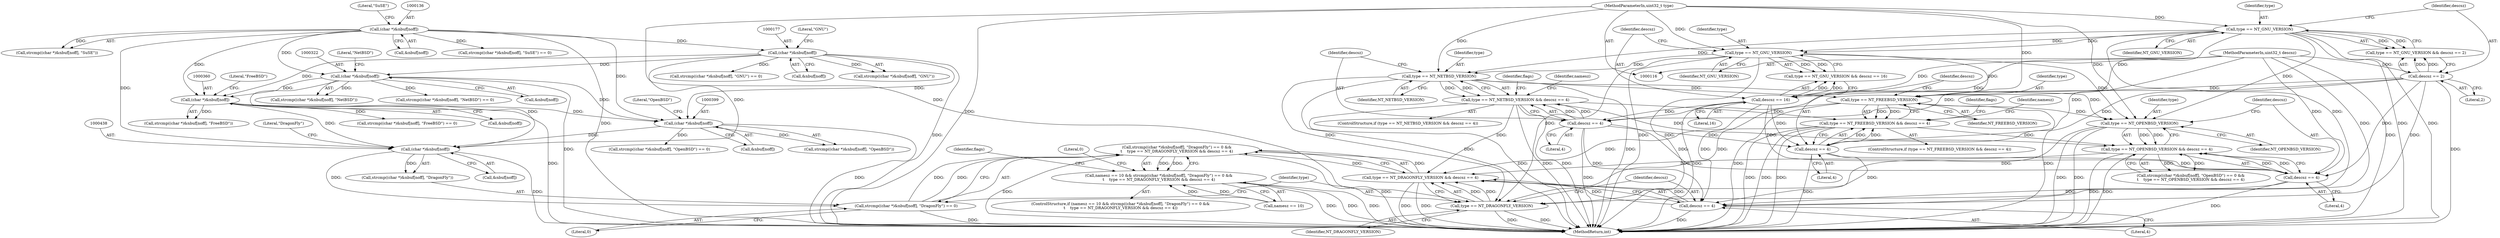 digraph "0_file_ce90e05774dd77d86cfc8dfa6da57b32816841c4_2@API" {
"1000434" [label="(Call,strcmp((char *)&nbuf[noff], \"DragonFly\") == 0 &&\n\t    type == NT_DRAGONFLY_VERSION && descsz == 4)"];
"1000435" [label="(Call,strcmp((char *)&nbuf[noff], \"DragonFly\") == 0)"];
"1000437" [label="(Call,(char *)&nbuf[noff])"];
"1000176" [label="(Call,(char *)&nbuf[noff])"];
"1000135" [label="(Call,(char *)&nbuf[noff])"];
"1000359" [label="(Call,(char *)&nbuf[noff])"];
"1000321" [label="(Call,(char *)&nbuf[noff])"];
"1000398" [label="(Call,(char *)&nbuf[noff])"];
"1000445" [label="(Call,type == NT_DRAGONFLY_VERSION && descsz == 4)"];
"1000446" [label="(Call,type == NT_DRAGONFLY_VERSION)"];
"1000185" [label="(Call,type == NT_GNU_VERSION)"];
"1000144" [label="(Call,type == NT_GNU_VERSION)"];
"1000119" [label="(MethodParameterIn,uint32_t type)"];
"1000332" [label="(Call,type == NT_NETBSD_VERSION)"];
"1000407" [label="(Call,type == NT_OPENBSD_VERSION)"];
"1000370" [label="(Call,type == NT_FREEBSD_VERSION)"];
"1000406" [label="(Call,type == NT_OPENBSD_VERSION && descsz == 4)"];
"1000410" [label="(Call,descsz == 4)"];
"1000335" [label="(Call,descsz == 4)"];
"1000188" [label="(Call,descsz == 16)"];
"1000147" [label="(Call,descsz == 2)"];
"1000122" [label="(MethodParameterIn,uint32_t descsz)"];
"1000373" [label="(Call,descsz == 4)"];
"1000369" [label="(Call,type == NT_FREEBSD_VERSION && descsz == 4)"];
"1000331" [label="(Call,type == NT_NETBSD_VERSION && descsz == 4)"];
"1000449" [label="(Call,descsz == 4)"];
"1000430" [label="(Call,namesz == 10 && strcmp((char *)&nbuf[noff], \"DragonFly\") == 0 &&\n\t    type == NT_DRAGONFLY_VERSION && descsz == 4)"];
"1000182" [label="(Literal,\"GNU\")"];
"1000445" [label="(Call,type == NT_DRAGONFLY_VERSION && descsz == 4)"];
"1000186" [label="(Identifier,type)"];
"1000137" [label="(Call,&nbuf[noff])"];
"1000373" [label="(Call,descsz == 4)"];
"1000141" [label="(Literal,\"SuSE\")"];
"1000404" [label="(Literal,\"OpenBSD\")"];
"1000146" [label="(Identifier,NT_GNU_VERSION)"];
"1000178" [label="(Call,&nbuf[noff])"];
"1000410" [label="(Call,descsz == 4)"];
"1000176" [label="(Call,(char *)&nbuf[noff])"];
"1000447" [label="(Identifier,type)"];
"1000145" [label="(Identifier,type)"];
"1000431" [label="(Call,namesz == 10)"];
"1000395" [label="(Call,strcmp((char *)&nbuf[noff], \"OpenBSD\") == 0 &&\n\t    type == NT_OPENBSD_VERSION && descsz == 4)"];
"1000379" [label="(Identifier,flags)"];
"1000456" [label="(Identifier,flags)"];
"1000144" [label="(Call,type == NT_GNU_VERSION)"];
"1000321" [label="(Call,(char *)&nbuf[noff])"];
"1000319" [label="(Call,strcmp((char *)&nbuf[noff], \"NetBSD\") == 0)"];
"1000334" [label="(Identifier,NT_NETBSD_VERSION)"];
"1000335" [label="(Call,descsz == 4)"];
"1000446" [label="(Call,type == NT_DRAGONFLY_VERSION)"];
"1000143" [label="(Call,type == NT_GNU_VERSION && descsz == 2)"];
"1000398" [label="(Call,(char *)&nbuf[noff])"];
"1000331" [label="(Call,type == NT_NETBSD_VERSION && descsz == 4)"];
"1000371" [label="(Identifier,type)"];
"1000323" [label="(Call,&nbuf[noff])"];
"1000443" [label="(Literal,\"DragonFly\")"];
"1000189" [label="(Identifier,descsz)"];
"1000406" [label="(Call,type == NT_OPENBSD_VERSION && descsz == 4)"];
"1000119" [label="(MethodParameterIn,uint32_t type)"];
"1000375" [label="(Literal,4)"];
"1000341" [label="(Identifier,flags)"];
"1000451" [label="(Literal,4)"];
"1000407" [label="(Call,type == NT_OPENBSD_VERSION)"];
"1000149" [label="(Literal,2)"];
"1000400" [label="(Call,&nbuf[noff])"];
"1000365" [label="(Literal,\"FreeBSD\")"];
"1000361" [label="(Call,&nbuf[noff])"];
"1000444" [label="(Literal,0)"];
"1000436" [label="(Call,strcmp((char *)&nbuf[noff], \"DragonFly\"))"];
"1000175" [label="(Call,strcmp((char *)&nbuf[noff], \"GNU\"))"];
"1000370" [label="(Call,type == NT_FREEBSD_VERSION)"];
"1000437" [label="(Call,(char *)&nbuf[noff])"];
"1000330" [label="(ControlStructure,if (type == NT_NETBSD_VERSION && descsz == 4))"];
"1000122" [label="(MethodParameterIn,uint32_t descsz)"];
"1000372" [label="(Identifier,NT_FREEBSD_VERSION)"];
"1000448" [label="(Identifier,NT_DRAGONFLY_VERSION)"];
"1000190" [label="(Literal,16)"];
"1000359" [label="(Call,(char *)&nbuf[noff])"];
"1000337" [label="(Literal,4)"];
"1000449" [label="(Call,descsz == 4)"];
"1000148" [label="(Identifier,descsz)"];
"1000147" [label="(Call,descsz == 2)"];
"1000320" [label="(Call,strcmp((char *)&nbuf[noff], \"NetBSD\"))"];
"1000409" [label="(Identifier,NT_OPENBSD_VERSION)"];
"1000393" [label="(Identifier,namesz)"];
"1000133" [label="(Call,strcmp((char *)&nbuf[noff], \"SuSE\") == 0)"];
"1000507" [label="(MethodReturn,int)"];
"1000358" [label="(Call,strcmp((char *)&nbuf[noff], \"FreeBSD\"))"];
"1000368" [label="(ControlStructure,if (type == NT_FREEBSD_VERSION && descsz == 4))"];
"1000134" [label="(Call,strcmp((char *)&nbuf[noff], \"SuSE\"))"];
"1000408" [label="(Identifier,type)"];
"1000174" [label="(Call,strcmp((char *)&nbuf[noff], \"GNU\") == 0)"];
"1000336" [label="(Identifier,descsz)"];
"1000369" [label="(Call,type == NT_FREEBSD_VERSION && descsz == 4)"];
"1000439" [label="(Call,&nbuf[noff])"];
"1000327" [label="(Literal,\"NetBSD\")"];
"1000188" [label="(Call,descsz == 16)"];
"1000355" [label="(Identifier,namesz)"];
"1000374" [label="(Identifier,descsz)"];
"1000411" [label="(Identifier,descsz)"];
"1000332" [label="(Call,type == NT_NETBSD_VERSION)"];
"1000184" [label="(Call,type == NT_GNU_VERSION && descsz == 16)"];
"1000135" [label="(Call,(char *)&nbuf[noff])"];
"1000396" [label="(Call,strcmp((char *)&nbuf[noff], \"OpenBSD\") == 0)"];
"1000187" [label="(Identifier,NT_GNU_VERSION)"];
"1000506" [label="(Literal,0)"];
"1000429" [label="(ControlStructure,if (namesz == 10 && strcmp((char *)&nbuf[noff], \"DragonFly\") == 0 &&\n\t    type == NT_DRAGONFLY_VERSION && descsz == 4))"];
"1000397" [label="(Call,strcmp((char *)&nbuf[noff], \"OpenBSD\"))"];
"1000434" [label="(Call,strcmp((char *)&nbuf[noff], \"DragonFly\") == 0 &&\n\t    type == NT_DRAGONFLY_VERSION && descsz == 4)"];
"1000450" [label="(Identifier,descsz)"];
"1000430" [label="(Call,namesz == 10 && strcmp((char *)&nbuf[noff], \"DragonFly\") == 0 &&\n\t    type == NT_DRAGONFLY_VERSION && descsz == 4)"];
"1000412" [label="(Literal,4)"];
"1000357" [label="(Call,strcmp((char *)&nbuf[noff], \"FreeBSD\") == 0)"];
"1000333" [label="(Identifier,type)"];
"1000185" [label="(Call,type == NT_GNU_VERSION)"];
"1000435" [label="(Call,strcmp((char *)&nbuf[noff], \"DragonFly\") == 0)"];
"1000434" -> "1000430"  [label="AST: "];
"1000434" -> "1000435"  [label="CFG: "];
"1000434" -> "1000445"  [label="CFG: "];
"1000435" -> "1000434"  [label="AST: "];
"1000445" -> "1000434"  [label="AST: "];
"1000430" -> "1000434"  [label="CFG: "];
"1000434" -> "1000507"  [label="DDG: "];
"1000434" -> "1000507"  [label="DDG: "];
"1000434" -> "1000430"  [label="DDG: "];
"1000434" -> "1000430"  [label="DDG: "];
"1000435" -> "1000434"  [label="DDG: "];
"1000435" -> "1000434"  [label="DDG: "];
"1000445" -> "1000434"  [label="DDG: "];
"1000445" -> "1000434"  [label="DDG: "];
"1000435" -> "1000444"  [label="CFG: "];
"1000436" -> "1000435"  [label="AST: "];
"1000444" -> "1000435"  [label="AST: "];
"1000447" -> "1000435"  [label="CFG: "];
"1000435" -> "1000507"  [label="DDG: "];
"1000437" -> "1000435"  [label="DDG: "];
"1000437" -> "1000436"  [label="AST: "];
"1000437" -> "1000439"  [label="CFG: "];
"1000438" -> "1000437"  [label="AST: "];
"1000439" -> "1000437"  [label="AST: "];
"1000443" -> "1000437"  [label="CFG: "];
"1000437" -> "1000507"  [label="DDG: "];
"1000437" -> "1000436"  [label="DDG: "];
"1000176" -> "1000437"  [label="DDG: "];
"1000359" -> "1000437"  [label="DDG: "];
"1000398" -> "1000437"  [label="DDG: "];
"1000321" -> "1000437"  [label="DDG: "];
"1000135" -> "1000437"  [label="DDG: "];
"1000176" -> "1000175"  [label="AST: "];
"1000176" -> "1000178"  [label="CFG: "];
"1000177" -> "1000176"  [label="AST: "];
"1000178" -> "1000176"  [label="AST: "];
"1000182" -> "1000176"  [label="CFG: "];
"1000176" -> "1000507"  [label="DDG: "];
"1000176" -> "1000174"  [label="DDG: "];
"1000176" -> "1000175"  [label="DDG: "];
"1000135" -> "1000176"  [label="DDG: "];
"1000176" -> "1000321"  [label="DDG: "];
"1000176" -> "1000359"  [label="DDG: "];
"1000176" -> "1000398"  [label="DDG: "];
"1000135" -> "1000134"  [label="AST: "];
"1000135" -> "1000137"  [label="CFG: "];
"1000136" -> "1000135"  [label="AST: "];
"1000137" -> "1000135"  [label="AST: "];
"1000141" -> "1000135"  [label="CFG: "];
"1000135" -> "1000507"  [label="DDG: "];
"1000135" -> "1000133"  [label="DDG: "];
"1000135" -> "1000134"  [label="DDG: "];
"1000135" -> "1000321"  [label="DDG: "];
"1000135" -> "1000359"  [label="DDG: "];
"1000135" -> "1000398"  [label="DDG: "];
"1000359" -> "1000358"  [label="AST: "];
"1000359" -> "1000361"  [label="CFG: "];
"1000360" -> "1000359"  [label="AST: "];
"1000361" -> "1000359"  [label="AST: "];
"1000365" -> "1000359"  [label="CFG: "];
"1000359" -> "1000507"  [label="DDG: "];
"1000359" -> "1000357"  [label="DDG: "];
"1000359" -> "1000358"  [label="DDG: "];
"1000321" -> "1000359"  [label="DDG: "];
"1000359" -> "1000398"  [label="DDG: "];
"1000321" -> "1000320"  [label="AST: "];
"1000321" -> "1000323"  [label="CFG: "];
"1000322" -> "1000321"  [label="AST: "];
"1000323" -> "1000321"  [label="AST: "];
"1000327" -> "1000321"  [label="CFG: "];
"1000321" -> "1000507"  [label="DDG: "];
"1000321" -> "1000319"  [label="DDG: "];
"1000321" -> "1000320"  [label="DDG: "];
"1000321" -> "1000398"  [label="DDG: "];
"1000398" -> "1000397"  [label="AST: "];
"1000398" -> "1000400"  [label="CFG: "];
"1000399" -> "1000398"  [label="AST: "];
"1000400" -> "1000398"  [label="AST: "];
"1000404" -> "1000398"  [label="CFG: "];
"1000398" -> "1000507"  [label="DDG: "];
"1000398" -> "1000396"  [label="DDG: "];
"1000398" -> "1000397"  [label="DDG: "];
"1000445" -> "1000446"  [label="CFG: "];
"1000445" -> "1000449"  [label="CFG: "];
"1000446" -> "1000445"  [label="AST: "];
"1000449" -> "1000445"  [label="AST: "];
"1000445" -> "1000507"  [label="DDG: "];
"1000445" -> "1000507"  [label="DDG: "];
"1000446" -> "1000445"  [label="DDG: "];
"1000446" -> "1000445"  [label="DDG: "];
"1000406" -> "1000445"  [label="DDG: "];
"1000331" -> "1000445"  [label="DDG: "];
"1000369" -> "1000445"  [label="DDG: "];
"1000449" -> "1000445"  [label="DDG: "];
"1000449" -> "1000445"  [label="DDG: "];
"1000446" -> "1000448"  [label="CFG: "];
"1000447" -> "1000446"  [label="AST: "];
"1000448" -> "1000446"  [label="AST: "];
"1000450" -> "1000446"  [label="CFG: "];
"1000446" -> "1000507"  [label="DDG: "];
"1000446" -> "1000507"  [label="DDG: "];
"1000185" -> "1000446"  [label="DDG: "];
"1000332" -> "1000446"  [label="DDG: "];
"1000407" -> "1000446"  [label="DDG: "];
"1000144" -> "1000446"  [label="DDG: "];
"1000370" -> "1000446"  [label="DDG: "];
"1000119" -> "1000446"  [label="DDG: "];
"1000185" -> "1000184"  [label="AST: "];
"1000185" -> "1000187"  [label="CFG: "];
"1000186" -> "1000185"  [label="AST: "];
"1000187" -> "1000185"  [label="AST: "];
"1000189" -> "1000185"  [label="CFG: "];
"1000184" -> "1000185"  [label="CFG: "];
"1000185" -> "1000507"  [label="DDG: "];
"1000185" -> "1000507"  [label="DDG: "];
"1000185" -> "1000184"  [label="DDG: "];
"1000185" -> "1000184"  [label="DDG: "];
"1000144" -> "1000185"  [label="DDG: "];
"1000144" -> "1000185"  [label="DDG: "];
"1000119" -> "1000185"  [label="DDG: "];
"1000185" -> "1000332"  [label="DDG: "];
"1000185" -> "1000370"  [label="DDG: "];
"1000185" -> "1000407"  [label="DDG: "];
"1000144" -> "1000143"  [label="AST: "];
"1000144" -> "1000146"  [label="CFG: "];
"1000145" -> "1000144"  [label="AST: "];
"1000146" -> "1000144"  [label="AST: "];
"1000148" -> "1000144"  [label="CFG: "];
"1000143" -> "1000144"  [label="CFG: "];
"1000144" -> "1000507"  [label="DDG: "];
"1000144" -> "1000507"  [label="DDG: "];
"1000144" -> "1000143"  [label="DDG: "];
"1000144" -> "1000143"  [label="DDG: "];
"1000119" -> "1000144"  [label="DDG: "];
"1000144" -> "1000332"  [label="DDG: "];
"1000144" -> "1000370"  [label="DDG: "];
"1000144" -> "1000407"  [label="DDG: "];
"1000119" -> "1000116"  [label="AST: "];
"1000119" -> "1000507"  [label="DDG: "];
"1000119" -> "1000332"  [label="DDG: "];
"1000119" -> "1000370"  [label="DDG: "];
"1000119" -> "1000407"  [label="DDG: "];
"1000332" -> "1000331"  [label="AST: "];
"1000332" -> "1000334"  [label="CFG: "];
"1000333" -> "1000332"  [label="AST: "];
"1000334" -> "1000332"  [label="AST: "];
"1000336" -> "1000332"  [label="CFG: "];
"1000331" -> "1000332"  [label="CFG: "];
"1000332" -> "1000507"  [label="DDG: "];
"1000332" -> "1000507"  [label="DDG: "];
"1000332" -> "1000331"  [label="DDG: "];
"1000332" -> "1000331"  [label="DDG: "];
"1000332" -> "1000370"  [label="DDG: "];
"1000332" -> "1000407"  [label="DDG: "];
"1000407" -> "1000406"  [label="AST: "];
"1000407" -> "1000409"  [label="CFG: "];
"1000408" -> "1000407"  [label="AST: "];
"1000409" -> "1000407"  [label="AST: "];
"1000411" -> "1000407"  [label="CFG: "];
"1000406" -> "1000407"  [label="CFG: "];
"1000407" -> "1000507"  [label="DDG: "];
"1000407" -> "1000507"  [label="DDG: "];
"1000407" -> "1000406"  [label="DDG: "];
"1000407" -> "1000406"  [label="DDG: "];
"1000370" -> "1000407"  [label="DDG: "];
"1000370" -> "1000369"  [label="AST: "];
"1000370" -> "1000372"  [label="CFG: "];
"1000371" -> "1000370"  [label="AST: "];
"1000372" -> "1000370"  [label="AST: "];
"1000374" -> "1000370"  [label="CFG: "];
"1000369" -> "1000370"  [label="CFG: "];
"1000370" -> "1000507"  [label="DDG: "];
"1000370" -> "1000507"  [label="DDG: "];
"1000370" -> "1000369"  [label="DDG: "];
"1000370" -> "1000369"  [label="DDG: "];
"1000406" -> "1000395"  [label="AST: "];
"1000406" -> "1000410"  [label="CFG: "];
"1000410" -> "1000406"  [label="AST: "];
"1000395" -> "1000406"  [label="CFG: "];
"1000406" -> "1000507"  [label="DDG: "];
"1000406" -> "1000507"  [label="DDG: "];
"1000406" -> "1000395"  [label="DDG: "];
"1000406" -> "1000395"  [label="DDG: "];
"1000410" -> "1000406"  [label="DDG: "];
"1000410" -> "1000406"  [label="DDG: "];
"1000369" -> "1000406"  [label="DDG: "];
"1000331" -> "1000406"  [label="DDG: "];
"1000410" -> "1000412"  [label="CFG: "];
"1000411" -> "1000410"  [label="AST: "];
"1000412" -> "1000410"  [label="AST: "];
"1000410" -> "1000507"  [label="DDG: "];
"1000335" -> "1000410"  [label="DDG: "];
"1000188" -> "1000410"  [label="DDG: "];
"1000147" -> "1000410"  [label="DDG: "];
"1000373" -> "1000410"  [label="DDG: "];
"1000122" -> "1000410"  [label="DDG: "];
"1000410" -> "1000449"  [label="DDG: "];
"1000335" -> "1000331"  [label="AST: "];
"1000335" -> "1000337"  [label="CFG: "];
"1000336" -> "1000335"  [label="AST: "];
"1000337" -> "1000335"  [label="AST: "];
"1000331" -> "1000335"  [label="CFG: "];
"1000335" -> "1000507"  [label="DDG: "];
"1000335" -> "1000331"  [label="DDG: "];
"1000335" -> "1000331"  [label="DDG: "];
"1000188" -> "1000335"  [label="DDG: "];
"1000147" -> "1000335"  [label="DDG: "];
"1000122" -> "1000335"  [label="DDG: "];
"1000335" -> "1000373"  [label="DDG: "];
"1000335" -> "1000449"  [label="DDG: "];
"1000188" -> "1000184"  [label="AST: "];
"1000188" -> "1000190"  [label="CFG: "];
"1000189" -> "1000188"  [label="AST: "];
"1000190" -> "1000188"  [label="AST: "];
"1000184" -> "1000188"  [label="CFG: "];
"1000188" -> "1000507"  [label="DDG: "];
"1000188" -> "1000184"  [label="DDG: "];
"1000188" -> "1000184"  [label="DDG: "];
"1000147" -> "1000188"  [label="DDG: "];
"1000122" -> "1000188"  [label="DDG: "];
"1000188" -> "1000373"  [label="DDG: "];
"1000188" -> "1000449"  [label="DDG: "];
"1000147" -> "1000143"  [label="AST: "];
"1000147" -> "1000149"  [label="CFG: "];
"1000148" -> "1000147"  [label="AST: "];
"1000149" -> "1000147"  [label="AST: "];
"1000143" -> "1000147"  [label="CFG: "];
"1000147" -> "1000507"  [label="DDG: "];
"1000147" -> "1000143"  [label="DDG: "];
"1000147" -> "1000143"  [label="DDG: "];
"1000122" -> "1000147"  [label="DDG: "];
"1000147" -> "1000373"  [label="DDG: "];
"1000147" -> "1000449"  [label="DDG: "];
"1000122" -> "1000116"  [label="AST: "];
"1000122" -> "1000507"  [label="DDG: "];
"1000122" -> "1000373"  [label="DDG: "];
"1000122" -> "1000449"  [label="DDG: "];
"1000373" -> "1000369"  [label="AST: "];
"1000373" -> "1000375"  [label="CFG: "];
"1000374" -> "1000373"  [label="AST: "];
"1000375" -> "1000373"  [label="AST: "];
"1000369" -> "1000373"  [label="CFG: "];
"1000373" -> "1000507"  [label="DDG: "];
"1000373" -> "1000369"  [label="DDG: "];
"1000373" -> "1000369"  [label="DDG: "];
"1000373" -> "1000449"  [label="DDG: "];
"1000369" -> "1000368"  [label="AST: "];
"1000379" -> "1000369"  [label="CFG: "];
"1000393" -> "1000369"  [label="CFG: "];
"1000369" -> "1000507"  [label="DDG: "];
"1000369" -> "1000507"  [label="DDG: "];
"1000369" -> "1000507"  [label="DDG: "];
"1000331" -> "1000369"  [label="DDG: "];
"1000331" -> "1000330"  [label="AST: "];
"1000341" -> "1000331"  [label="CFG: "];
"1000355" -> "1000331"  [label="CFG: "];
"1000331" -> "1000507"  [label="DDG: "];
"1000331" -> "1000507"  [label="DDG: "];
"1000331" -> "1000507"  [label="DDG: "];
"1000449" -> "1000451"  [label="CFG: "];
"1000450" -> "1000449"  [label="AST: "];
"1000451" -> "1000449"  [label="AST: "];
"1000449" -> "1000507"  [label="DDG: "];
"1000430" -> "1000429"  [label="AST: "];
"1000430" -> "1000431"  [label="CFG: "];
"1000431" -> "1000430"  [label="AST: "];
"1000456" -> "1000430"  [label="CFG: "];
"1000506" -> "1000430"  [label="CFG: "];
"1000430" -> "1000507"  [label="DDG: "];
"1000430" -> "1000507"  [label="DDG: "];
"1000430" -> "1000507"  [label="DDG: "];
"1000431" -> "1000430"  [label="DDG: "];
"1000431" -> "1000430"  [label="DDG: "];
}
